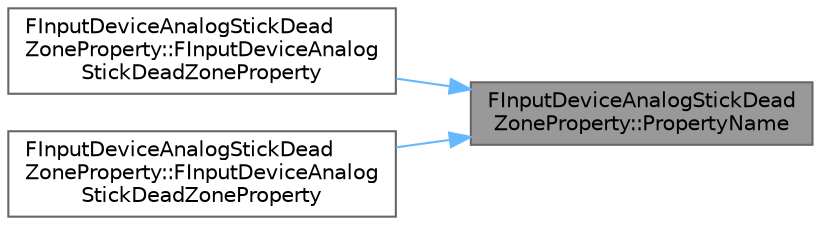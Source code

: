 digraph "FInputDeviceAnalogStickDeadZoneProperty::PropertyName"
{
 // INTERACTIVE_SVG=YES
 // LATEX_PDF_SIZE
  bgcolor="transparent";
  edge [fontname=Helvetica,fontsize=10,labelfontname=Helvetica,labelfontsize=10];
  node [fontname=Helvetica,fontsize=10,shape=box,height=0.2,width=0.4];
  rankdir="RL";
  Node1 [id="Node000001",label="FInputDeviceAnalogStickDead\lZoneProperty::PropertyName",height=0.2,width=0.4,color="gray40", fillcolor="grey60", style="filled", fontcolor="black",tooltip=" "];
  Node1 -> Node2 [id="edge1_Node000001_Node000002",dir="back",color="steelblue1",style="solid",tooltip=" "];
  Node2 [id="Node000002",label="FInputDeviceAnalogStickDead\lZoneProperty::FInputDeviceAnalog\lStickDeadZoneProperty",height=0.2,width=0.4,color="grey40", fillcolor="white", style="filled",URL="$d0/d1a/structFInputDeviceAnalogStickDeadZoneProperty.html#ad7ee88c4136dfa14ed5795f2de4626cd",tooltip=" "];
  Node1 -> Node3 [id="edge2_Node000001_Node000003",dir="back",color="steelblue1",style="solid",tooltip=" "];
  Node3 [id="Node000003",label="FInputDeviceAnalogStickDead\lZoneProperty::FInputDeviceAnalog\lStickDeadZoneProperty",height=0.2,width=0.4,color="grey40", fillcolor="white", style="filled",URL="$d0/d1a/structFInputDeviceAnalogStickDeadZoneProperty.html#a0602f6941b06000c6363343105c1ba8f",tooltip=" "];
}
